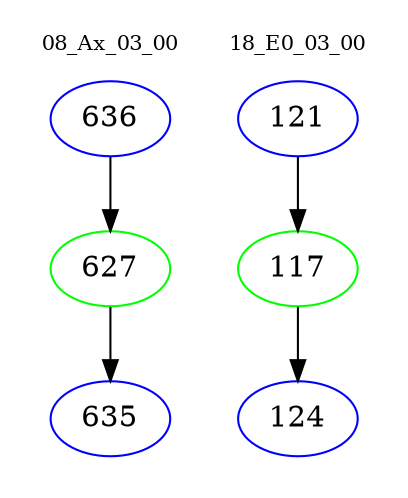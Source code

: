 digraph{
subgraph cluster_0 {
color = white
label = "08_Ax_03_00";
fontsize=10;
T0_636 [label="636", color="blue"]
T0_636 -> T0_627 [color="black"]
T0_627 [label="627", color="green"]
T0_627 -> T0_635 [color="black"]
T0_635 [label="635", color="blue"]
}
subgraph cluster_1 {
color = white
label = "18_E0_03_00";
fontsize=10;
T1_121 [label="121", color="blue"]
T1_121 -> T1_117 [color="black"]
T1_117 [label="117", color="green"]
T1_117 -> T1_124 [color="black"]
T1_124 [label="124", color="blue"]
}
}
